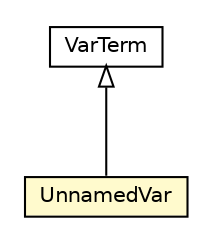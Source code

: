 #!/usr/local/bin/dot
#
# Class diagram 
# Generated by UMLGraph version R5_6 (http://www.umlgraph.org/)
#

digraph G {
	edge [fontname="Helvetica",fontsize=10,labelfontname="Helvetica",labelfontsize=10];
	node [fontname="Helvetica",fontsize=10,shape=plaintext];
	nodesep=0.25;
	ranksep=0.5;
	// jason.asSyntax.VarTerm
	c71944 [label=<<table title="jason.asSyntax.VarTerm" border="0" cellborder="1" cellspacing="0" cellpadding="2" port="p" href="./VarTerm.html">
		<tr><td><table border="0" cellspacing="0" cellpadding="1">
<tr><td align="center" balign="center"> VarTerm </td></tr>
		</table></td></tr>
		</table>>, URL="./VarTerm.html", fontname="Helvetica", fontcolor="black", fontsize=10.0];
	// jason.asSyntax.UnnamedVar
	c71945 [label=<<table title="jason.asSyntax.UnnamedVar" border="0" cellborder="1" cellspacing="0" cellpadding="2" port="p" bgcolor="lemonChiffon" href="./UnnamedVar.html">
		<tr><td><table border="0" cellspacing="0" cellpadding="1">
<tr><td align="center" balign="center"> UnnamedVar </td></tr>
		</table></td></tr>
		</table>>, URL="./UnnamedVar.html", fontname="Helvetica", fontcolor="black", fontsize=10.0];
	//jason.asSyntax.UnnamedVar extends jason.asSyntax.VarTerm
	c71944:p -> c71945:p [dir=back,arrowtail=empty];
}

